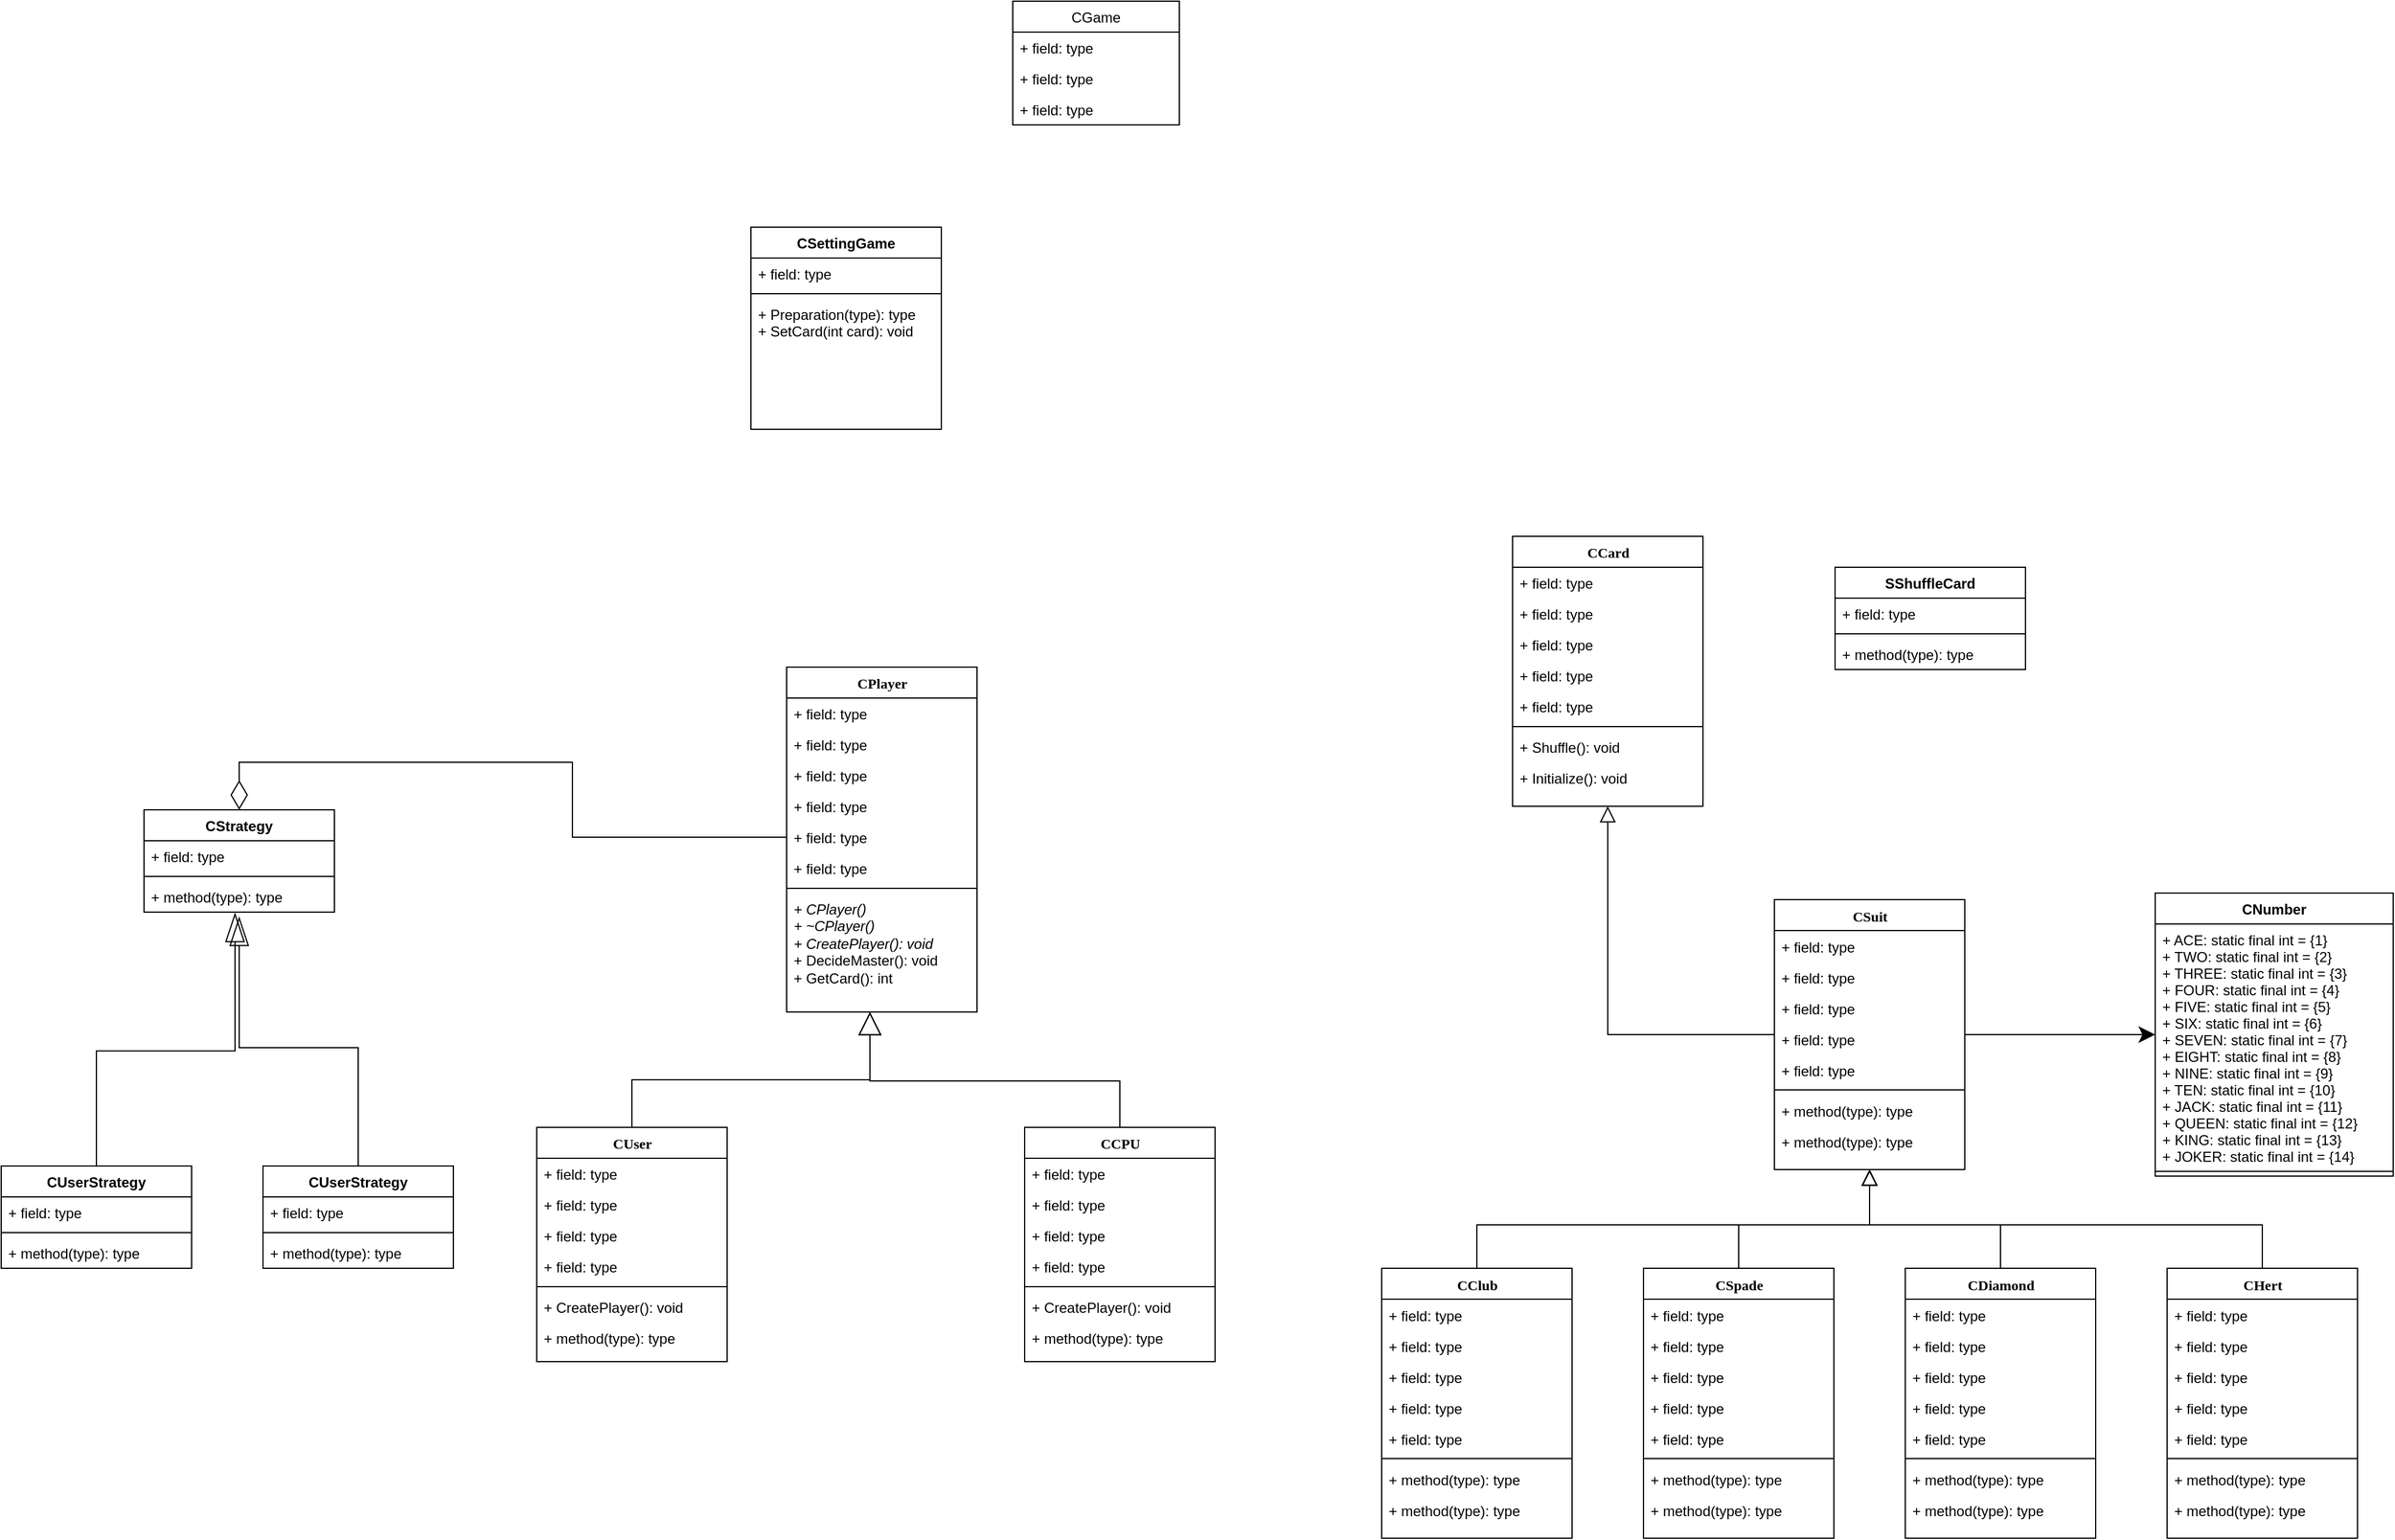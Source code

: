 <mxfile version="14.4.3" type="github">
  <diagram name="AllClass" id="9f46799a-70d6-7492-0946-bef42562c5a5">
    <mxGraphModel dx="1483" dy="783" grid="1" gridSize="10" guides="1" tooltips="1" connect="1" arrows="1" fold="1" page="1" pageScale="1" pageWidth="1100" pageHeight="850" background="#ffffff" math="0" shadow="0">
      <root>
        <mxCell id="0" />
        <mxCell id="1" parent="0" />
        <mxCell id="78961159f06e98e8-17" value="CCard&lt;br&gt;" style="swimlane;html=1;fontStyle=1;align=center;verticalAlign=top;childLayout=stackLayout;horizontal=1;startSize=26;horizontalStack=0;resizeParent=1;resizeLast=0;collapsible=1;marginBottom=0;swimlaneFillColor=#ffffff;rounded=0;shadow=0;comic=0;labelBackgroundColor=none;strokeWidth=1;fillColor=none;fontFamily=Verdana;fontSize=12" parent="1" vertex="1">
          <mxGeometry x="1290" y="700" width="160" height="227" as="geometry" />
        </mxCell>
        <mxCell id="78961159f06e98e8-21" value="+ field: type" style="text;html=1;strokeColor=none;fillColor=none;align=left;verticalAlign=top;spacingLeft=4;spacingRight=4;whiteSpace=wrap;overflow=hidden;rotatable=0;points=[[0,0.5],[1,0.5]];portConstraint=eastwest;" parent="78961159f06e98e8-17" vertex="1">
          <mxGeometry y="26" width="160" height="26" as="geometry" />
        </mxCell>
        <mxCell id="78961159f06e98e8-23" value="+ field: type" style="text;html=1;strokeColor=none;fillColor=none;align=left;verticalAlign=top;spacingLeft=4;spacingRight=4;whiteSpace=wrap;overflow=hidden;rotatable=0;points=[[0,0.5],[1,0.5]];portConstraint=eastwest;" parent="78961159f06e98e8-17" vertex="1">
          <mxGeometry y="52" width="160" height="26" as="geometry" />
        </mxCell>
        <mxCell id="78961159f06e98e8-25" value="+ field: type" style="text;html=1;align=left;verticalAlign=top;spacingLeft=4;spacingRight=4;whiteSpace=wrap;overflow=hidden;rotatable=0;points=[[0,0.5],[1,0.5]];portConstraint=eastwest;" parent="78961159f06e98e8-17" vertex="1">
          <mxGeometry y="78" width="160" height="26" as="geometry" />
        </mxCell>
        <mxCell id="78961159f06e98e8-26" value="+ field: type" style="text;html=1;strokeColor=none;fillColor=none;align=left;verticalAlign=top;spacingLeft=4;spacingRight=4;whiteSpace=wrap;overflow=hidden;rotatable=0;points=[[0,0.5],[1,0.5]];portConstraint=eastwest;" parent="78961159f06e98e8-17" vertex="1">
          <mxGeometry y="104" width="160" height="26" as="geometry" />
        </mxCell>
        <mxCell id="78961159f06e98e8-24" value="+ field: type" style="text;html=1;strokeColor=none;fillColor=none;align=left;verticalAlign=top;spacingLeft=4;spacingRight=4;whiteSpace=wrap;overflow=hidden;rotatable=0;points=[[0,0.5],[1,0.5]];portConstraint=eastwest;" parent="78961159f06e98e8-17" vertex="1">
          <mxGeometry y="130" width="160" height="26" as="geometry" />
        </mxCell>
        <mxCell id="78961159f06e98e8-19" value="" style="line;html=1;strokeWidth=1;fillColor=none;align=left;verticalAlign=middle;spacingTop=-1;spacingLeft=3;spacingRight=3;rotatable=0;labelPosition=right;points=[];portConstraint=eastwest;" parent="78961159f06e98e8-17" vertex="1">
          <mxGeometry y="156" width="160" height="8" as="geometry" />
        </mxCell>
        <mxCell id="78961159f06e98e8-20" value="+ Shuffle(): void" style="text;html=1;strokeColor=none;fillColor=none;align=left;verticalAlign=top;spacingLeft=4;spacingRight=4;whiteSpace=wrap;overflow=hidden;rotatable=0;points=[[0,0.5],[1,0.5]];portConstraint=eastwest;" parent="78961159f06e98e8-17" vertex="1">
          <mxGeometry y="164" width="160" height="26" as="geometry" />
        </mxCell>
        <mxCell id="78961159f06e98e8-27" value="+ Initialize(): void" style="text;html=1;strokeColor=none;fillColor=none;align=left;verticalAlign=top;spacingLeft=4;spacingRight=4;whiteSpace=wrap;overflow=hidden;rotatable=0;points=[[0,0.5],[1,0.5]];portConstraint=eastwest;" parent="78961159f06e98e8-17" vertex="1">
          <mxGeometry y="190" width="160" height="26" as="geometry" />
        </mxCell>
        <mxCell id="78961159f06e98e8-30" value="CPlayer" style="swimlane;html=1;fontStyle=1;align=center;verticalAlign=top;childLayout=stackLayout;horizontal=1;startSize=26;horizontalStack=0;resizeParent=1;resizeLast=0;collapsible=1;marginBottom=0;swimlaneFillColor=#ffffff;rounded=0;shadow=0;comic=0;labelBackgroundColor=none;strokeWidth=1;fillColor=none;fontFamily=Verdana;fontSize=12" parent="1" vertex="1">
          <mxGeometry x="680" y="810" width="160" height="290" as="geometry" />
        </mxCell>
        <mxCell id="78961159f06e98e8-31" value="+ field: type" style="text;html=1;strokeColor=none;fillColor=none;align=left;verticalAlign=top;spacingLeft=4;spacingRight=4;whiteSpace=wrap;overflow=hidden;rotatable=0;points=[[0,0.5],[1,0.5]];portConstraint=eastwest;" parent="78961159f06e98e8-30" vertex="1">
          <mxGeometry y="26" width="160" height="26" as="geometry" />
        </mxCell>
        <mxCell id="78961159f06e98e8-32" value="+ field: type" style="text;html=1;strokeColor=none;fillColor=none;align=left;verticalAlign=top;spacingLeft=4;spacingRight=4;whiteSpace=wrap;overflow=hidden;rotatable=0;points=[[0,0.5],[1,0.5]];portConstraint=eastwest;" parent="78961159f06e98e8-30" vertex="1">
          <mxGeometry y="52" width="160" height="26" as="geometry" />
        </mxCell>
        <mxCell id="78961159f06e98e8-33" value="+ field: type" style="text;html=1;strokeColor=none;fillColor=none;align=left;verticalAlign=top;spacingLeft=4;spacingRight=4;whiteSpace=wrap;overflow=hidden;rotatable=0;points=[[0,0.5],[1,0.5]];portConstraint=eastwest;" parent="78961159f06e98e8-30" vertex="1">
          <mxGeometry y="78" width="160" height="26" as="geometry" />
        </mxCell>
        <mxCell id="78961159f06e98e8-34" value="+ field: type" style="text;html=1;strokeColor=none;fillColor=none;align=left;verticalAlign=top;spacingLeft=4;spacingRight=4;whiteSpace=wrap;overflow=hidden;rotatable=0;points=[[0,0.5],[1,0.5]];portConstraint=eastwest;" parent="78961159f06e98e8-30" vertex="1">
          <mxGeometry y="104" width="160" height="26" as="geometry" />
        </mxCell>
        <mxCell id="78961159f06e98e8-36" value="+ field: type" style="text;html=1;strokeColor=none;fillColor=none;align=left;verticalAlign=top;spacingLeft=4;spacingRight=4;whiteSpace=wrap;overflow=hidden;rotatable=0;points=[[0,0.5],[1,0.5]];portConstraint=eastwest;" parent="78961159f06e98e8-30" vertex="1">
          <mxGeometry y="130" width="160" height="26" as="geometry" />
        </mxCell>
        <mxCell id="78961159f06e98e8-37" value="+ field: type" style="text;html=1;strokeColor=none;fillColor=none;align=left;verticalAlign=top;spacingLeft=4;spacingRight=4;whiteSpace=wrap;overflow=hidden;rotatable=0;points=[[0,0.5],[1,0.5]];portConstraint=eastwest;" parent="78961159f06e98e8-30" vertex="1">
          <mxGeometry y="156" width="160" height="26" as="geometry" />
        </mxCell>
        <mxCell id="78961159f06e98e8-38" value="" style="line;html=1;strokeWidth=1;fillColor=none;align=left;verticalAlign=middle;spacingTop=-1;spacingLeft=3;spacingRight=3;rotatable=0;labelPosition=right;points=[];portConstraint=eastwest;" parent="78961159f06e98e8-30" vertex="1">
          <mxGeometry y="182" width="160" height="8" as="geometry" />
        </mxCell>
        <mxCell id="78961159f06e98e8-42" value="&lt;span style=&quot;font-style: italic&quot;&gt;+ CPlayer()&lt;/span&gt;&lt;span style=&quot;font-style: italic&quot;&gt;&lt;br&gt;+ ~CPlayer()&lt;/span&gt;&lt;span style=&quot;font-style: italic&quot;&gt;&lt;br&gt;+ CreatePlayer(): void&lt;br&gt;&lt;/span&gt;+ DecideMaster(): void&lt;br&gt;+ GetCard(): int&lt;span style=&quot;font-style: italic&quot;&gt;&lt;br&gt;&lt;/span&gt;" style="text;html=1;strokeColor=none;fillColor=none;align=left;verticalAlign=top;spacingLeft=4;spacingRight=4;whiteSpace=wrap;overflow=hidden;rotatable=0;points=[[0,0.5],[1,0.5]];portConstraint=eastwest;" parent="78961159f06e98e8-30" vertex="1">
          <mxGeometry y="190" width="160" height="100" as="geometry" />
        </mxCell>
        <mxCell id="ux7T3qFOxHRfZieDarxS-9" style="edgeStyle=orthogonalEdgeStyle;rounded=0;orthogonalLoop=1;jettySize=auto;html=1;endArrow=block;endFill=0;strokeWidth=1;endSize=17;exitX=0.5;exitY=0;exitDx=0;exitDy=0;" parent="1" source="78961159f06e98e8-43" target="78961159f06e98e8-30" edge="1">
          <mxGeometry relative="1" as="geometry">
            <mxPoint x="750" y="1117" as="targetPoint" />
            <Array as="points">
              <mxPoint x="550" y="1157" />
              <mxPoint x="750" y="1157" />
            </Array>
          </mxGeometry>
        </mxCell>
        <mxCell id="78961159f06e98e8-43" value="CUser" style="swimlane;html=1;fontStyle=1;align=center;verticalAlign=top;childLayout=stackLayout;horizontal=1;startSize=26;horizontalStack=0;resizeParent=1;resizeLast=0;collapsible=1;marginBottom=0;swimlaneFillColor=#ffffff;rounded=0;shadow=0;comic=0;labelBackgroundColor=none;strokeWidth=1;fillColor=none;fontFamily=Verdana;fontSize=12" parent="1" vertex="1">
          <mxGeometry x="470" y="1197" width="160" height="197" as="geometry" />
        </mxCell>
        <mxCell id="78961159f06e98e8-44" value="+ field: type" style="text;html=1;strokeColor=none;fillColor=none;align=left;verticalAlign=top;spacingLeft=4;spacingRight=4;whiteSpace=wrap;overflow=hidden;rotatable=0;points=[[0,0.5],[1,0.5]];portConstraint=eastwest;" parent="78961159f06e98e8-43" vertex="1">
          <mxGeometry y="26" width="160" height="26" as="geometry" />
        </mxCell>
        <mxCell id="78961159f06e98e8-45" value="+ field: type" style="text;html=1;strokeColor=none;fillColor=none;align=left;verticalAlign=top;spacingLeft=4;spacingRight=4;whiteSpace=wrap;overflow=hidden;rotatable=0;points=[[0,0.5],[1,0.5]];portConstraint=eastwest;" parent="78961159f06e98e8-43" vertex="1">
          <mxGeometry y="52" width="160" height="26" as="geometry" />
        </mxCell>
        <mxCell id="78961159f06e98e8-49" value="+ field: type" style="text;html=1;strokeColor=none;fillColor=none;align=left;verticalAlign=top;spacingLeft=4;spacingRight=4;whiteSpace=wrap;overflow=hidden;rotatable=0;points=[[0,0.5],[1,0.5]];portConstraint=eastwest;" parent="78961159f06e98e8-43" vertex="1">
          <mxGeometry y="78" width="160" height="26" as="geometry" />
        </mxCell>
        <mxCell id="78961159f06e98e8-50" value="+ field: type" style="text;html=1;strokeColor=none;fillColor=none;align=left;verticalAlign=top;spacingLeft=4;spacingRight=4;whiteSpace=wrap;overflow=hidden;rotatable=0;points=[[0,0.5],[1,0.5]];portConstraint=eastwest;" parent="78961159f06e98e8-43" vertex="1">
          <mxGeometry y="104" width="160" height="26" as="geometry" />
        </mxCell>
        <mxCell id="78961159f06e98e8-51" value="" style="line;html=1;strokeWidth=1;fillColor=none;align=left;verticalAlign=middle;spacingTop=-1;spacingLeft=3;spacingRight=3;rotatable=0;labelPosition=right;points=[];portConstraint=eastwest;" parent="78961159f06e98e8-43" vertex="1">
          <mxGeometry y="130" width="160" height="8" as="geometry" />
        </mxCell>
        <mxCell id="78961159f06e98e8-52" value="+ CreatePlayer(): void" style="text;html=1;strokeColor=none;fillColor=none;align=left;verticalAlign=top;spacingLeft=4;spacingRight=4;whiteSpace=wrap;overflow=hidden;rotatable=0;points=[[0,0.5],[1,0.5]];portConstraint=eastwest;" parent="78961159f06e98e8-43" vertex="1">
          <mxGeometry y="138" width="160" height="26" as="geometry" />
        </mxCell>
        <mxCell id="78961159f06e98e8-53" value="+ method(type): type" style="text;html=1;strokeColor=none;fillColor=none;align=left;verticalAlign=top;spacingLeft=4;spacingRight=4;whiteSpace=wrap;overflow=hidden;rotatable=0;points=[[0,0.5],[1,0.5]];portConstraint=eastwest;" parent="78961159f06e98e8-43" vertex="1">
          <mxGeometry y="164" width="160" height="26" as="geometry" />
        </mxCell>
        <mxCell id="ux7T3qFOxHRfZieDarxS-10" style="edgeStyle=orthogonalEdgeStyle;rounded=0;orthogonalLoop=1;jettySize=auto;html=1;endArrow=block;endFill=0;endSize=17;strokeWidth=1;exitX=0.5;exitY=0;exitDx=0;exitDy=0;" parent="1" source="ux7T3qFOxHRfZieDarxS-1" edge="1" target="78961159f06e98e8-30">
          <mxGeometry relative="1" as="geometry">
            <mxPoint x="750" y="1107" as="targetPoint" />
            <Array as="points">
              <mxPoint x="960" y="1158" />
              <mxPoint x="750" y="1158" />
            </Array>
          </mxGeometry>
        </mxCell>
        <mxCell id="ux7T3qFOxHRfZieDarxS-1" value="CCPU" style="swimlane;html=1;fontStyle=1;align=center;verticalAlign=top;childLayout=stackLayout;horizontal=1;startSize=26;horizontalStack=0;resizeParent=1;resizeLast=0;collapsible=1;marginBottom=0;swimlaneFillColor=#ffffff;rounded=0;shadow=0;comic=0;labelBackgroundColor=none;strokeWidth=1;fillColor=none;fontFamily=Verdana;fontSize=12" parent="1" vertex="1">
          <mxGeometry x="880" y="1197" width="160" height="197" as="geometry" />
        </mxCell>
        <mxCell id="ux7T3qFOxHRfZieDarxS-2" value="+ field: type" style="text;html=1;strokeColor=none;fillColor=none;align=left;verticalAlign=top;spacingLeft=4;spacingRight=4;whiteSpace=wrap;overflow=hidden;rotatable=0;points=[[0,0.5],[1,0.5]];portConstraint=eastwest;" parent="ux7T3qFOxHRfZieDarxS-1" vertex="1">
          <mxGeometry y="26" width="160" height="26" as="geometry" />
        </mxCell>
        <mxCell id="ux7T3qFOxHRfZieDarxS-3" value="+ field: type" style="text;html=1;strokeColor=none;fillColor=none;align=left;verticalAlign=top;spacingLeft=4;spacingRight=4;whiteSpace=wrap;overflow=hidden;rotatable=0;points=[[0,0.5],[1,0.5]];portConstraint=eastwest;" parent="ux7T3qFOxHRfZieDarxS-1" vertex="1">
          <mxGeometry y="52" width="160" height="26" as="geometry" />
        </mxCell>
        <mxCell id="ux7T3qFOxHRfZieDarxS-4" value="+ field: type" style="text;html=1;strokeColor=none;fillColor=none;align=left;verticalAlign=top;spacingLeft=4;spacingRight=4;whiteSpace=wrap;overflow=hidden;rotatable=0;points=[[0,0.5],[1,0.5]];portConstraint=eastwest;" parent="ux7T3qFOxHRfZieDarxS-1" vertex="1">
          <mxGeometry y="78" width="160" height="26" as="geometry" />
        </mxCell>
        <mxCell id="ux7T3qFOxHRfZieDarxS-5" value="+ field: type" style="text;html=1;strokeColor=none;fillColor=none;align=left;verticalAlign=top;spacingLeft=4;spacingRight=4;whiteSpace=wrap;overflow=hidden;rotatable=0;points=[[0,0.5],[1,0.5]];portConstraint=eastwest;" parent="ux7T3qFOxHRfZieDarxS-1" vertex="1">
          <mxGeometry y="104" width="160" height="26" as="geometry" />
        </mxCell>
        <mxCell id="ux7T3qFOxHRfZieDarxS-6" value="" style="line;html=1;strokeWidth=1;fillColor=none;align=left;verticalAlign=middle;spacingTop=-1;spacingLeft=3;spacingRight=3;rotatable=0;labelPosition=right;points=[];portConstraint=eastwest;" parent="ux7T3qFOxHRfZieDarxS-1" vertex="1">
          <mxGeometry y="130" width="160" height="8" as="geometry" />
        </mxCell>
        <mxCell id="ux7T3qFOxHRfZieDarxS-7" value="+ CreatePlayer(): void" style="text;html=1;strokeColor=none;fillColor=none;align=left;verticalAlign=top;spacingLeft=4;spacingRight=4;whiteSpace=wrap;overflow=hidden;rotatable=0;points=[[0,0.5],[1,0.5]];portConstraint=eastwest;" parent="ux7T3qFOxHRfZieDarxS-1" vertex="1">
          <mxGeometry y="138" width="160" height="26" as="geometry" />
        </mxCell>
        <mxCell id="ux7T3qFOxHRfZieDarxS-8" value="+ method(type): type" style="text;html=1;strokeColor=none;fillColor=none;align=left;verticalAlign=top;spacingLeft=4;spacingRight=4;whiteSpace=wrap;overflow=hidden;rotatable=0;points=[[0,0.5],[1,0.5]];portConstraint=eastwest;" parent="ux7T3qFOxHRfZieDarxS-1" vertex="1">
          <mxGeometry y="164" width="160" height="26" as="geometry" />
        </mxCell>
        <mxCell id="YZW-pmqwPAGDs8jMOxuk-43" style="edgeStyle=orthogonalEdgeStyle;rounded=0;orthogonalLoop=1;jettySize=auto;html=1;endArrow=block;endFill=0;endSize=11;" edge="1" parent="1" source="YhplNXW1-wMgVkpLUbez-1" target="78961159f06e98e8-17">
          <mxGeometry relative="1" as="geometry" />
        </mxCell>
        <mxCell id="YZW-pmqwPAGDs8jMOxuk-48" style="edgeStyle=orthogonalEdgeStyle;rounded=0;orthogonalLoop=1;jettySize=auto;html=1;exitX=1;exitY=0.5;exitDx=0;exitDy=0;endArrow=classic;endFill=1;endSize=11;" edge="1" parent="1" source="YhplNXW1-wMgVkpLUbez-1" target="YZW-pmqwPAGDs8jMOxuk-44">
          <mxGeometry relative="1" as="geometry" />
        </mxCell>
        <mxCell id="YhplNXW1-wMgVkpLUbez-1" value="CSuit" style="swimlane;html=1;fontStyle=1;align=center;verticalAlign=top;childLayout=stackLayout;horizontal=1;startSize=26;horizontalStack=0;resizeParent=1;resizeLast=0;collapsible=1;marginBottom=0;swimlaneFillColor=#ffffff;rounded=0;shadow=0;comic=0;labelBackgroundColor=none;strokeWidth=1;fillColor=none;fontFamily=Verdana;fontSize=12" parent="1" vertex="1">
          <mxGeometry x="1510" y="1005.5" width="160" height="227" as="geometry" />
        </mxCell>
        <mxCell id="YhplNXW1-wMgVkpLUbez-2" value="+ field: type" style="text;html=1;strokeColor=none;fillColor=none;align=left;verticalAlign=top;spacingLeft=4;spacingRight=4;whiteSpace=wrap;overflow=hidden;rotatable=0;points=[[0,0.5],[1,0.5]];portConstraint=eastwest;" parent="YhplNXW1-wMgVkpLUbez-1" vertex="1">
          <mxGeometry y="26" width="160" height="26" as="geometry" />
        </mxCell>
        <mxCell id="YhplNXW1-wMgVkpLUbez-3" value="+ field: type" style="text;html=1;strokeColor=none;fillColor=none;align=left;verticalAlign=top;spacingLeft=4;spacingRight=4;whiteSpace=wrap;overflow=hidden;rotatable=0;points=[[0,0.5],[1,0.5]];portConstraint=eastwest;" parent="YhplNXW1-wMgVkpLUbez-1" vertex="1">
          <mxGeometry y="52" width="160" height="26" as="geometry" />
        </mxCell>
        <mxCell id="YhplNXW1-wMgVkpLUbez-4" value="+ field: type" style="text;html=1;align=left;verticalAlign=top;spacingLeft=4;spacingRight=4;whiteSpace=wrap;overflow=hidden;rotatable=0;points=[[0,0.5],[1,0.5]];portConstraint=eastwest;" parent="YhplNXW1-wMgVkpLUbez-1" vertex="1">
          <mxGeometry y="78" width="160" height="26" as="geometry" />
        </mxCell>
        <mxCell id="YhplNXW1-wMgVkpLUbez-5" value="+ field: type" style="text;html=1;strokeColor=none;fillColor=none;align=left;verticalAlign=top;spacingLeft=4;spacingRight=4;whiteSpace=wrap;overflow=hidden;rotatable=0;points=[[0,0.5],[1,0.5]];portConstraint=eastwest;" parent="YhplNXW1-wMgVkpLUbez-1" vertex="1">
          <mxGeometry y="104" width="160" height="26" as="geometry" />
        </mxCell>
        <mxCell id="YhplNXW1-wMgVkpLUbez-6" value="+ field: type" style="text;html=1;strokeColor=none;fillColor=none;align=left;verticalAlign=top;spacingLeft=4;spacingRight=4;whiteSpace=wrap;overflow=hidden;rotatable=0;points=[[0,0.5],[1,0.5]];portConstraint=eastwest;" parent="YhplNXW1-wMgVkpLUbez-1" vertex="1">
          <mxGeometry y="130" width="160" height="26" as="geometry" />
        </mxCell>
        <mxCell id="YhplNXW1-wMgVkpLUbez-7" value="" style="line;html=1;strokeWidth=1;fillColor=none;align=left;verticalAlign=middle;spacingTop=-1;spacingLeft=3;spacingRight=3;rotatable=0;labelPosition=right;points=[];portConstraint=eastwest;" parent="YhplNXW1-wMgVkpLUbez-1" vertex="1">
          <mxGeometry y="156" width="160" height="8" as="geometry" />
        </mxCell>
        <mxCell id="YhplNXW1-wMgVkpLUbez-8" value="+ method(type): type" style="text;html=1;strokeColor=none;fillColor=none;align=left;verticalAlign=top;spacingLeft=4;spacingRight=4;whiteSpace=wrap;overflow=hidden;rotatable=0;points=[[0,0.5],[1,0.5]];portConstraint=eastwest;" parent="YhplNXW1-wMgVkpLUbez-1" vertex="1">
          <mxGeometry y="164" width="160" height="26" as="geometry" />
        </mxCell>
        <mxCell id="YhplNXW1-wMgVkpLUbez-9" value="+ method(type): type" style="text;html=1;strokeColor=none;fillColor=none;align=left;verticalAlign=top;spacingLeft=4;spacingRight=4;whiteSpace=wrap;overflow=hidden;rotatable=0;points=[[0,0.5],[1,0.5]];portConstraint=eastwest;" parent="YhplNXW1-wMgVkpLUbez-1" vertex="1">
          <mxGeometry y="190" width="160" height="26" as="geometry" />
        </mxCell>
        <mxCell id="YZW-pmqwPAGDs8jMOxuk-37" style="edgeStyle=orthogonalEdgeStyle;rounded=0;orthogonalLoop=1;jettySize=auto;html=1;exitX=0.5;exitY=0;exitDx=0;exitDy=0;entryX=0.5;entryY=1;entryDx=0;entryDy=0;endArrow=block;endFill=0;endSize=11;" edge="1" parent="1" source="YZW-pmqwPAGDs8jMOxuk-1" target="YhplNXW1-wMgVkpLUbez-1">
          <mxGeometry relative="1" as="geometry" />
        </mxCell>
        <mxCell id="YZW-pmqwPAGDs8jMOxuk-1" value="CClub" style="swimlane;html=1;fontStyle=1;align=center;verticalAlign=top;childLayout=stackLayout;horizontal=1;startSize=26;horizontalStack=0;resizeParent=1;resizeLast=0;collapsible=1;marginBottom=0;swimlaneFillColor=#ffffff;rounded=0;shadow=0;comic=0;labelBackgroundColor=none;strokeWidth=1;fillColor=none;fontFamily=Verdana;fontSize=12" vertex="1" parent="1">
          <mxGeometry x="1180" y="1315.5" width="160" height="227" as="geometry" />
        </mxCell>
        <mxCell id="YZW-pmqwPAGDs8jMOxuk-2" value="+ field: type" style="text;html=1;strokeColor=none;fillColor=none;align=left;verticalAlign=top;spacingLeft=4;spacingRight=4;whiteSpace=wrap;overflow=hidden;rotatable=0;points=[[0,0.5],[1,0.5]];portConstraint=eastwest;" vertex="1" parent="YZW-pmqwPAGDs8jMOxuk-1">
          <mxGeometry y="26" width="160" height="26" as="geometry" />
        </mxCell>
        <mxCell id="YZW-pmqwPAGDs8jMOxuk-3" value="+ field: type" style="text;html=1;strokeColor=none;fillColor=none;align=left;verticalAlign=top;spacingLeft=4;spacingRight=4;whiteSpace=wrap;overflow=hidden;rotatable=0;points=[[0,0.5],[1,0.5]];portConstraint=eastwest;" vertex="1" parent="YZW-pmqwPAGDs8jMOxuk-1">
          <mxGeometry y="52" width="160" height="26" as="geometry" />
        </mxCell>
        <mxCell id="YZW-pmqwPAGDs8jMOxuk-4" value="+ field: type" style="text;html=1;align=left;verticalAlign=top;spacingLeft=4;spacingRight=4;whiteSpace=wrap;overflow=hidden;rotatable=0;points=[[0,0.5],[1,0.5]];portConstraint=eastwest;" vertex="1" parent="YZW-pmqwPAGDs8jMOxuk-1">
          <mxGeometry y="78" width="160" height="26" as="geometry" />
        </mxCell>
        <mxCell id="YZW-pmqwPAGDs8jMOxuk-5" value="+ field: type" style="text;html=1;strokeColor=none;fillColor=none;align=left;verticalAlign=top;spacingLeft=4;spacingRight=4;whiteSpace=wrap;overflow=hidden;rotatable=0;points=[[0,0.5],[1,0.5]];portConstraint=eastwest;" vertex="1" parent="YZW-pmqwPAGDs8jMOxuk-1">
          <mxGeometry y="104" width="160" height="26" as="geometry" />
        </mxCell>
        <mxCell id="YZW-pmqwPAGDs8jMOxuk-6" value="+ field: type" style="text;html=1;strokeColor=none;fillColor=none;align=left;verticalAlign=top;spacingLeft=4;spacingRight=4;whiteSpace=wrap;overflow=hidden;rotatable=0;points=[[0,0.5],[1,0.5]];portConstraint=eastwest;" vertex="1" parent="YZW-pmqwPAGDs8jMOxuk-1">
          <mxGeometry y="130" width="160" height="26" as="geometry" />
        </mxCell>
        <mxCell id="YZW-pmqwPAGDs8jMOxuk-7" value="" style="line;html=1;strokeWidth=1;fillColor=none;align=left;verticalAlign=middle;spacingTop=-1;spacingLeft=3;spacingRight=3;rotatable=0;labelPosition=right;points=[];portConstraint=eastwest;" vertex="1" parent="YZW-pmqwPAGDs8jMOxuk-1">
          <mxGeometry y="156" width="160" height="8" as="geometry" />
        </mxCell>
        <mxCell id="YZW-pmqwPAGDs8jMOxuk-8" value="+ method(type): type" style="text;html=1;strokeColor=none;fillColor=none;align=left;verticalAlign=top;spacingLeft=4;spacingRight=4;whiteSpace=wrap;overflow=hidden;rotatable=0;points=[[0,0.5],[1,0.5]];portConstraint=eastwest;" vertex="1" parent="YZW-pmqwPAGDs8jMOxuk-1">
          <mxGeometry y="164" width="160" height="26" as="geometry" />
        </mxCell>
        <mxCell id="YZW-pmqwPAGDs8jMOxuk-9" value="+ method(type): type" style="text;html=1;strokeColor=none;fillColor=none;align=left;verticalAlign=top;spacingLeft=4;spacingRight=4;whiteSpace=wrap;overflow=hidden;rotatable=0;points=[[0,0.5],[1,0.5]];portConstraint=eastwest;" vertex="1" parent="YZW-pmqwPAGDs8jMOxuk-1">
          <mxGeometry y="190" width="160" height="26" as="geometry" />
        </mxCell>
        <mxCell id="YZW-pmqwPAGDs8jMOxuk-40" style="edgeStyle=orthogonalEdgeStyle;rounded=0;orthogonalLoop=1;jettySize=auto;html=1;exitX=0.5;exitY=0;exitDx=0;exitDy=0;endArrow=block;endFill=0;endSize=11;" edge="1" parent="1" source="YZW-pmqwPAGDs8jMOxuk-10" target="YhplNXW1-wMgVkpLUbez-1">
          <mxGeometry relative="1" as="geometry" />
        </mxCell>
        <mxCell id="YZW-pmqwPAGDs8jMOxuk-10" value="CSpade" style="swimlane;html=1;fontStyle=1;align=center;verticalAlign=top;childLayout=stackLayout;horizontal=1;startSize=26;horizontalStack=0;resizeParent=1;resizeLast=0;collapsible=1;marginBottom=0;swimlaneFillColor=#ffffff;rounded=0;shadow=0;comic=0;labelBackgroundColor=none;strokeWidth=1;fillColor=none;fontFamily=Verdana;fontSize=12" vertex="1" parent="1">
          <mxGeometry x="1400" y="1315.5" width="160" height="227" as="geometry" />
        </mxCell>
        <mxCell id="YZW-pmqwPAGDs8jMOxuk-11" value="+ field: type" style="text;html=1;strokeColor=none;fillColor=none;align=left;verticalAlign=top;spacingLeft=4;spacingRight=4;whiteSpace=wrap;overflow=hidden;rotatable=0;points=[[0,0.5],[1,0.5]];portConstraint=eastwest;" vertex="1" parent="YZW-pmqwPAGDs8jMOxuk-10">
          <mxGeometry y="26" width="160" height="26" as="geometry" />
        </mxCell>
        <mxCell id="YZW-pmqwPAGDs8jMOxuk-12" value="+ field: type" style="text;html=1;strokeColor=none;fillColor=none;align=left;verticalAlign=top;spacingLeft=4;spacingRight=4;whiteSpace=wrap;overflow=hidden;rotatable=0;points=[[0,0.5],[1,0.5]];portConstraint=eastwest;" vertex="1" parent="YZW-pmqwPAGDs8jMOxuk-10">
          <mxGeometry y="52" width="160" height="26" as="geometry" />
        </mxCell>
        <mxCell id="YZW-pmqwPAGDs8jMOxuk-13" value="+ field: type" style="text;html=1;align=left;verticalAlign=top;spacingLeft=4;spacingRight=4;whiteSpace=wrap;overflow=hidden;rotatable=0;points=[[0,0.5],[1,0.5]];portConstraint=eastwest;" vertex="1" parent="YZW-pmqwPAGDs8jMOxuk-10">
          <mxGeometry y="78" width="160" height="26" as="geometry" />
        </mxCell>
        <mxCell id="YZW-pmqwPAGDs8jMOxuk-14" value="+ field: type" style="text;html=1;strokeColor=none;fillColor=none;align=left;verticalAlign=top;spacingLeft=4;spacingRight=4;whiteSpace=wrap;overflow=hidden;rotatable=0;points=[[0,0.5],[1,0.5]];portConstraint=eastwest;" vertex="1" parent="YZW-pmqwPAGDs8jMOxuk-10">
          <mxGeometry y="104" width="160" height="26" as="geometry" />
        </mxCell>
        <mxCell id="YZW-pmqwPAGDs8jMOxuk-15" value="+ field: type" style="text;html=1;strokeColor=none;fillColor=none;align=left;verticalAlign=top;spacingLeft=4;spacingRight=4;whiteSpace=wrap;overflow=hidden;rotatable=0;points=[[0,0.5],[1,0.5]];portConstraint=eastwest;" vertex="1" parent="YZW-pmqwPAGDs8jMOxuk-10">
          <mxGeometry y="130" width="160" height="26" as="geometry" />
        </mxCell>
        <mxCell id="YZW-pmqwPAGDs8jMOxuk-16" value="" style="line;html=1;strokeWidth=1;fillColor=none;align=left;verticalAlign=middle;spacingTop=-1;spacingLeft=3;spacingRight=3;rotatable=0;labelPosition=right;points=[];portConstraint=eastwest;" vertex="1" parent="YZW-pmqwPAGDs8jMOxuk-10">
          <mxGeometry y="156" width="160" height="8" as="geometry" />
        </mxCell>
        <mxCell id="YZW-pmqwPAGDs8jMOxuk-17" value="+ method(type): type" style="text;html=1;strokeColor=none;fillColor=none;align=left;verticalAlign=top;spacingLeft=4;spacingRight=4;whiteSpace=wrap;overflow=hidden;rotatable=0;points=[[0,0.5],[1,0.5]];portConstraint=eastwest;" vertex="1" parent="YZW-pmqwPAGDs8jMOxuk-10">
          <mxGeometry y="164" width="160" height="26" as="geometry" />
        </mxCell>
        <mxCell id="YZW-pmqwPAGDs8jMOxuk-18" value="+ method(type): type" style="text;html=1;strokeColor=none;fillColor=none;align=left;verticalAlign=top;spacingLeft=4;spacingRight=4;whiteSpace=wrap;overflow=hidden;rotatable=0;points=[[0,0.5],[1,0.5]];portConstraint=eastwest;" vertex="1" parent="YZW-pmqwPAGDs8jMOxuk-10">
          <mxGeometry y="190" width="160" height="26" as="geometry" />
        </mxCell>
        <mxCell id="YZW-pmqwPAGDs8jMOxuk-41" style="edgeStyle=orthogonalEdgeStyle;rounded=0;orthogonalLoop=1;jettySize=auto;html=1;endArrow=block;endFill=0;endSize=11;" edge="1" parent="1" source="YZW-pmqwPAGDs8jMOxuk-19" target="YhplNXW1-wMgVkpLUbez-1">
          <mxGeometry relative="1" as="geometry" />
        </mxCell>
        <mxCell id="YZW-pmqwPAGDs8jMOxuk-19" value="CDiamond" style="swimlane;html=1;fontStyle=1;align=center;verticalAlign=top;childLayout=stackLayout;horizontal=1;startSize=26;horizontalStack=0;resizeParent=1;resizeLast=0;collapsible=1;marginBottom=0;swimlaneFillColor=#ffffff;rounded=0;shadow=0;comic=0;labelBackgroundColor=none;strokeWidth=1;fillColor=none;fontFamily=Verdana;fontSize=12" vertex="1" parent="1">
          <mxGeometry x="1620" y="1315.5" width="160" height="227" as="geometry" />
        </mxCell>
        <mxCell id="YZW-pmqwPAGDs8jMOxuk-20" value="+ field: type" style="text;html=1;strokeColor=none;fillColor=none;align=left;verticalAlign=top;spacingLeft=4;spacingRight=4;whiteSpace=wrap;overflow=hidden;rotatable=0;points=[[0,0.5],[1,0.5]];portConstraint=eastwest;" vertex="1" parent="YZW-pmqwPAGDs8jMOxuk-19">
          <mxGeometry y="26" width="160" height="26" as="geometry" />
        </mxCell>
        <mxCell id="YZW-pmqwPAGDs8jMOxuk-21" value="+ field: type" style="text;html=1;strokeColor=none;fillColor=none;align=left;verticalAlign=top;spacingLeft=4;spacingRight=4;whiteSpace=wrap;overflow=hidden;rotatable=0;points=[[0,0.5],[1,0.5]];portConstraint=eastwest;" vertex="1" parent="YZW-pmqwPAGDs8jMOxuk-19">
          <mxGeometry y="52" width="160" height="26" as="geometry" />
        </mxCell>
        <mxCell id="YZW-pmqwPAGDs8jMOxuk-22" value="+ field: type" style="text;html=1;align=left;verticalAlign=top;spacingLeft=4;spacingRight=4;whiteSpace=wrap;overflow=hidden;rotatable=0;points=[[0,0.5],[1,0.5]];portConstraint=eastwest;" vertex="1" parent="YZW-pmqwPAGDs8jMOxuk-19">
          <mxGeometry y="78" width="160" height="26" as="geometry" />
        </mxCell>
        <mxCell id="YZW-pmqwPAGDs8jMOxuk-23" value="+ field: type" style="text;html=1;strokeColor=none;fillColor=none;align=left;verticalAlign=top;spacingLeft=4;spacingRight=4;whiteSpace=wrap;overflow=hidden;rotatable=0;points=[[0,0.5],[1,0.5]];portConstraint=eastwest;" vertex="1" parent="YZW-pmqwPAGDs8jMOxuk-19">
          <mxGeometry y="104" width="160" height="26" as="geometry" />
        </mxCell>
        <mxCell id="YZW-pmqwPAGDs8jMOxuk-24" value="+ field: type" style="text;html=1;strokeColor=none;fillColor=none;align=left;verticalAlign=top;spacingLeft=4;spacingRight=4;whiteSpace=wrap;overflow=hidden;rotatable=0;points=[[0,0.5],[1,0.5]];portConstraint=eastwest;" vertex="1" parent="YZW-pmqwPAGDs8jMOxuk-19">
          <mxGeometry y="130" width="160" height="26" as="geometry" />
        </mxCell>
        <mxCell id="YZW-pmqwPAGDs8jMOxuk-25" value="" style="line;html=1;strokeWidth=1;fillColor=none;align=left;verticalAlign=middle;spacingTop=-1;spacingLeft=3;spacingRight=3;rotatable=0;labelPosition=right;points=[];portConstraint=eastwest;" vertex="1" parent="YZW-pmqwPAGDs8jMOxuk-19">
          <mxGeometry y="156" width="160" height="8" as="geometry" />
        </mxCell>
        <mxCell id="YZW-pmqwPAGDs8jMOxuk-26" value="+ method(type): type" style="text;html=1;strokeColor=none;fillColor=none;align=left;verticalAlign=top;spacingLeft=4;spacingRight=4;whiteSpace=wrap;overflow=hidden;rotatable=0;points=[[0,0.5],[1,0.5]];portConstraint=eastwest;" vertex="1" parent="YZW-pmqwPAGDs8jMOxuk-19">
          <mxGeometry y="164" width="160" height="26" as="geometry" />
        </mxCell>
        <mxCell id="YZW-pmqwPAGDs8jMOxuk-27" value="+ method(type): type" style="text;html=1;strokeColor=none;fillColor=none;align=left;verticalAlign=top;spacingLeft=4;spacingRight=4;whiteSpace=wrap;overflow=hidden;rotatable=0;points=[[0,0.5],[1,0.5]];portConstraint=eastwest;" vertex="1" parent="YZW-pmqwPAGDs8jMOxuk-19">
          <mxGeometry y="190" width="160" height="26" as="geometry" />
        </mxCell>
        <mxCell id="YZW-pmqwPAGDs8jMOxuk-42" style="edgeStyle=orthogonalEdgeStyle;rounded=0;orthogonalLoop=1;jettySize=auto;html=1;exitX=0.5;exitY=0;exitDx=0;exitDy=0;endArrow=block;endFill=0;endSize=11;" edge="1" parent="1" source="YZW-pmqwPAGDs8jMOxuk-28" target="YhplNXW1-wMgVkpLUbez-1">
          <mxGeometry relative="1" as="geometry" />
        </mxCell>
        <mxCell id="YZW-pmqwPAGDs8jMOxuk-28" value="CHert" style="swimlane;html=1;fontStyle=1;align=center;verticalAlign=top;childLayout=stackLayout;horizontal=1;startSize=26;horizontalStack=0;resizeParent=1;resizeLast=0;collapsible=1;marginBottom=0;swimlaneFillColor=#ffffff;rounded=0;shadow=0;comic=0;labelBackgroundColor=none;strokeWidth=1;fillColor=none;fontFamily=Verdana;fontSize=12" vertex="1" parent="1">
          <mxGeometry x="1840" y="1315.5" width="160" height="227" as="geometry" />
        </mxCell>
        <mxCell id="YZW-pmqwPAGDs8jMOxuk-29" value="+ field: type" style="text;html=1;strokeColor=none;fillColor=none;align=left;verticalAlign=top;spacingLeft=4;spacingRight=4;whiteSpace=wrap;overflow=hidden;rotatable=0;points=[[0,0.5],[1,0.5]];portConstraint=eastwest;" vertex="1" parent="YZW-pmqwPAGDs8jMOxuk-28">
          <mxGeometry y="26" width="160" height="26" as="geometry" />
        </mxCell>
        <mxCell id="YZW-pmqwPAGDs8jMOxuk-30" value="+ field: type" style="text;html=1;strokeColor=none;fillColor=none;align=left;verticalAlign=top;spacingLeft=4;spacingRight=4;whiteSpace=wrap;overflow=hidden;rotatable=0;points=[[0,0.5],[1,0.5]];portConstraint=eastwest;" vertex="1" parent="YZW-pmqwPAGDs8jMOxuk-28">
          <mxGeometry y="52" width="160" height="26" as="geometry" />
        </mxCell>
        <mxCell id="YZW-pmqwPAGDs8jMOxuk-31" value="+ field: type" style="text;html=1;align=left;verticalAlign=top;spacingLeft=4;spacingRight=4;whiteSpace=wrap;overflow=hidden;rotatable=0;points=[[0,0.5],[1,0.5]];portConstraint=eastwest;" vertex="1" parent="YZW-pmqwPAGDs8jMOxuk-28">
          <mxGeometry y="78" width="160" height="26" as="geometry" />
        </mxCell>
        <mxCell id="YZW-pmqwPAGDs8jMOxuk-32" value="+ field: type" style="text;html=1;strokeColor=none;fillColor=none;align=left;verticalAlign=top;spacingLeft=4;spacingRight=4;whiteSpace=wrap;overflow=hidden;rotatable=0;points=[[0,0.5],[1,0.5]];portConstraint=eastwest;" vertex="1" parent="YZW-pmqwPAGDs8jMOxuk-28">
          <mxGeometry y="104" width="160" height="26" as="geometry" />
        </mxCell>
        <mxCell id="YZW-pmqwPAGDs8jMOxuk-33" value="+ field: type" style="text;html=1;strokeColor=none;fillColor=none;align=left;verticalAlign=top;spacingLeft=4;spacingRight=4;whiteSpace=wrap;overflow=hidden;rotatable=0;points=[[0,0.5],[1,0.5]];portConstraint=eastwest;" vertex="1" parent="YZW-pmqwPAGDs8jMOxuk-28">
          <mxGeometry y="130" width="160" height="26" as="geometry" />
        </mxCell>
        <mxCell id="YZW-pmqwPAGDs8jMOxuk-34" value="" style="line;html=1;strokeWidth=1;fillColor=none;align=left;verticalAlign=middle;spacingTop=-1;spacingLeft=3;spacingRight=3;rotatable=0;labelPosition=right;points=[];portConstraint=eastwest;" vertex="1" parent="YZW-pmqwPAGDs8jMOxuk-28">
          <mxGeometry y="156" width="160" height="8" as="geometry" />
        </mxCell>
        <mxCell id="YZW-pmqwPAGDs8jMOxuk-35" value="+ method(type): type" style="text;html=1;strokeColor=none;fillColor=none;align=left;verticalAlign=top;spacingLeft=4;spacingRight=4;whiteSpace=wrap;overflow=hidden;rotatable=0;points=[[0,0.5],[1,0.5]];portConstraint=eastwest;" vertex="1" parent="YZW-pmqwPAGDs8jMOxuk-28">
          <mxGeometry y="164" width="160" height="26" as="geometry" />
        </mxCell>
        <mxCell id="YZW-pmqwPAGDs8jMOxuk-36" value="+ method(type): type" style="text;html=1;strokeColor=none;fillColor=none;align=left;verticalAlign=top;spacingLeft=4;spacingRight=4;whiteSpace=wrap;overflow=hidden;rotatable=0;points=[[0,0.5],[1,0.5]];portConstraint=eastwest;" vertex="1" parent="YZW-pmqwPAGDs8jMOxuk-28">
          <mxGeometry y="190" width="160" height="26" as="geometry" />
        </mxCell>
        <mxCell id="YZW-pmqwPAGDs8jMOxuk-44" value="CNumber" style="swimlane;fontStyle=1;align=center;verticalAlign=top;childLayout=stackLayout;horizontal=1;startSize=26;horizontalStack=0;resizeParent=1;resizeParentMax=0;resizeLast=0;collapsible=1;marginBottom=0;" vertex="1" parent="1">
          <mxGeometry x="1830" y="1000" width="200" height="238" as="geometry">
            <mxRectangle x="1350" y="160" width="90" height="26" as="alternateBounds" />
          </mxGeometry>
        </mxCell>
        <mxCell id="YZW-pmqwPAGDs8jMOxuk-45" value="+ ACE: static final int = {1}&#xa;+ TWO: static final int = {2}&#xa;+ THREE: static final int = {3}&#xa;+ FOUR: static final int = {4}&#xa;+ FIVE: static final int = {5}&#xa;+ SIX: static final int = {6}&#xa;+ SEVEN: static final int = {7}&#xa;+ EIGHT: static final int = {8}&#xa;+ NINE: static final int = {9}&#xa;+ TEN: static final int = {10}&#xa;+ JACK: static final int = {11}&#xa;+ QUEEN: static final int = {12}&#xa;+ KING: static final int = {13}&#xa;+ JOKER: static final int = {14}" style="text;strokeColor=none;fillColor=none;align=left;verticalAlign=top;spacingLeft=4;spacingRight=4;overflow=hidden;rotatable=0;points=[[0,0.5],[1,0.5]];portConstraint=eastwest;" vertex="1" parent="YZW-pmqwPAGDs8jMOxuk-44">
          <mxGeometry y="26" width="200" height="204" as="geometry" />
        </mxCell>
        <mxCell id="YZW-pmqwPAGDs8jMOxuk-46" value="" style="line;strokeWidth=1;fillColor=none;align=left;verticalAlign=middle;spacingTop=-1;spacingLeft=3;spacingRight=3;rotatable=0;labelPosition=right;points=[];portConstraint=eastwest;" vertex="1" parent="YZW-pmqwPAGDs8jMOxuk-44">
          <mxGeometry y="230" width="200" height="8" as="geometry" />
        </mxCell>
        <mxCell id="YZW-pmqwPAGDs8jMOxuk-58" value="SShuffleCard" style="swimlane;fontStyle=1;align=center;verticalAlign=top;childLayout=stackLayout;horizontal=1;startSize=26;horizontalStack=0;resizeParent=1;resizeParentMax=0;resizeLast=0;collapsible=1;marginBottom=0;" vertex="1" parent="1">
          <mxGeometry x="1561" y="726" width="160" height="86" as="geometry" />
        </mxCell>
        <mxCell id="YZW-pmqwPAGDs8jMOxuk-59" value="+ field: type" style="text;strokeColor=none;fillColor=none;align=left;verticalAlign=top;spacingLeft=4;spacingRight=4;overflow=hidden;rotatable=0;points=[[0,0.5],[1,0.5]];portConstraint=eastwest;" vertex="1" parent="YZW-pmqwPAGDs8jMOxuk-58">
          <mxGeometry y="26" width="160" height="26" as="geometry" />
        </mxCell>
        <mxCell id="YZW-pmqwPAGDs8jMOxuk-60" value="" style="line;strokeWidth=1;fillColor=none;align=left;verticalAlign=middle;spacingTop=-1;spacingLeft=3;spacingRight=3;rotatable=0;labelPosition=right;points=[];portConstraint=eastwest;" vertex="1" parent="YZW-pmqwPAGDs8jMOxuk-58">
          <mxGeometry y="52" width="160" height="8" as="geometry" />
        </mxCell>
        <mxCell id="YZW-pmqwPAGDs8jMOxuk-61" value="+ method(type): type" style="text;strokeColor=none;fillColor=none;align=left;verticalAlign=top;spacingLeft=4;spacingRight=4;overflow=hidden;rotatable=0;points=[[0,0.5],[1,0.5]];portConstraint=eastwest;" vertex="1" parent="YZW-pmqwPAGDs8jMOxuk-58">
          <mxGeometry y="60" width="160" height="26" as="geometry" />
        </mxCell>
        <mxCell id="YZW-pmqwPAGDs8jMOxuk-62" value="CSettingGame" style="swimlane;fontStyle=1;align=center;verticalAlign=top;childLayout=stackLayout;horizontal=1;startSize=26;horizontalStack=0;resizeParent=1;resizeParentMax=0;resizeLast=0;collapsible=1;marginBottom=0;" vertex="1" parent="1">
          <mxGeometry x="650" y="440" width="160" height="170" as="geometry" />
        </mxCell>
        <mxCell id="YZW-pmqwPAGDs8jMOxuk-63" value="+ field: type" style="text;strokeColor=none;fillColor=none;align=left;verticalAlign=top;spacingLeft=4;spacingRight=4;overflow=hidden;rotatable=0;points=[[0,0.5],[1,0.5]];portConstraint=eastwest;" vertex="1" parent="YZW-pmqwPAGDs8jMOxuk-62">
          <mxGeometry y="26" width="160" height="26" as="geometry" />
        </mxCell>
        <mxCell id="YZW-pmqwPAGDs8jMOxuk-64" value="" style="line;strokeWidth=1;fillColor=none;align=left;verticalAlign=middle;spacingTop=-1;spacingLeft=3;spacingRight=3;rotatable=0;labelPosition=right;points=[];portConstraint=eastwest;" vertex="1" parent="YZW-pmqwPAGDs8jMOxuk-62">
          <mxGeometry y="52" width="160" height="8" as="geometry" />
        </mxCell>
        <mxCell id="YZW-pmqwPAGDs8jMOxuk-65" value="+ Preparation(type): type&#xa;+ SetCard(int card): void&#xa;" style="text;strokeColor=none;fillColor=none;align=left;verticalAlign=top;spacingLeft=4;spacingRight=4;overflow=hidden;rotatable=0;points=[[0,0.5],[1,0.5]];portConstraint=eastwest;" vertex="1" parent="YZW-pmqwPAGDs8jMOxuk-62">
          <mxGeometry y="60" width="160" height="110" as="geometry" />
        </mxCell>
        <mxCell id="YZW-pmqwPAGDs8jMOxuk-66" value="CGame" style="swimlane;fontStyle=0;childLayout=stackLayout;horizontal=1;startSize=26;fillColor=none;horizontalStack=0;resizeParent=1;resizeParentMax=0;resizeLast=0;collapsible=1;marginBottom=0;" vertex="1" parent="1">
          <mxGeometry x="870" y="250" width="140" height="104" as="geometry" />
        </mxCell>
        <mxCell id="YZW-pmqwPAGDs8jMOxuk-67" value="+ field: type" style="text;strokeColor=none;fillColor=none;align=left;verticalAlign=top;spacingLeft=4;spacingRight=4;overflow=hidden;rotatable=0;points=[[0,0.5],[1,0.5]];portConstraint=eastwest;" vertex="1" parent="YZW-pmqwPAGDs8jMOxuk-66">
          <mxGeometry y="26" width="140" height="26" as="geometry" />
        </mxCell>
        <mxCell id="YZW-pmqwPAGDs8jMOxuk-68" value="+ field: type" style="text;strokeColor=none;fillColor=none;align=left;verticalAlign=top;spacingLeft=4;spacingRight=4;overflow=hidden;rotatable=0;points=[[0,0.5],[1,0.5]];portConstraint=eastwest;" vertex="1" parent="YZW-pmqwPAGDs8jMOxuk-66">
          <mxGeometry y="52" width="140" height="26" as="geometry" />
        </mxCell>
        <mxCell id="YZW-pmqwPAGDs8jMOxuk-69" value="+ field: type" style="text;strokeColor=none;fillColor=none;align=left;verticalAlign=top;spacingLeft=4;spacingRight=4;overflow=hidden;rotatable=0;points=[[0,0.5],[1,0.5]];portConstraint=eastwest;" vertex="1" parent="YZW-pmqwPAGDs8jMOxuk-66">
          <mxGeometry y="78" width="140" height="26" as="geometry" />
        </mxCell>
        <mxCell id="YZW-pmqwPAGDs8jMOxuk-70" value="CStrategy" style="swimlane;fontStyle=1;align=center;verticalAlign=top;childLayout=stackLayout;horizontal=1;startSize=26;horizontalStack=0;resizeParent=1;resizeParentMax=0;resizeLast=0;collapsible=1;marginBottom=0;" vertex="1" parent="1">
          <mxGeometry x="140" y="930" width="160" height="86" as="geometry" />
        </mxCell>
        <mxCell id="YZW-pmqwPAGDs8jMOxuk-71" value="+ field: type" style="text;strokeColor=none;fillColor=none;align=left;verticalAlign=top;spacingLeft=4;spacingRight=4;overflow=hidden;rotatable=0;points=[[0,0.5],[1,0.5]];portConstraint=eastwest;" vertex="1" parent="YZW-pmqwPAGDs8jMOxuk-70">
          <mxGeometry y="26" width="160" height="26" as="geometry" />
        </mxCell>
        <mxCell id="YZW-pmqwPAGDs8jMOxuk-72" value="" style="line;strokeWidth=1;fillColor=none;align=left;verticalAlign=middle;spacingTop=-1;spacingLeft=3;spacingRight=3;rotatable=0;labelPosition=right;points=[];portConstraint=eastwest;" vertex="1" parent="YZW-pmqwPAGDs8jMOxuk-70">
          <mxGeometry y="52" width="160" height="8" as="geometry" />
        </mxCell>
        <mxCell id="YZW-pmqwPAGDs8jMOxuk-73" value="+ method(type): type" style="text;strokeColor=none;fillColor=none;align=left;verticalAlign=top;spacingLeft=4;spacingRight=4;overflow=hidden;rotatable=0;points=[[0,0.5],[1,0.5]];portConstraint=eastwest;" vertex="1" parent="YZW-pmqwPAGDs8jMOxuk-70">
          <mxGeometry y="60" width="160" height="26" as="geometry" />
        </mxCell>
        <mxCell id="YZW-pmqwPAGDs8jMOxuk-87" style="edgeStyle=orthogonalEdgeStyle;rounded=0;orthogonalLoop=1;jettySize=auto;html=1;entryX=0.478;entryY=1.027;entryDx=0;entryDy=0;entryPerimeter=0;startSize=6;endArrow=blockThin;endFill=0;endSize=22;strokeWidth=1;" edge="1" parent="1" source="YZW-pmqwPAGDs8jMOxuk-74" target="YZW-pmqwPAGDs8jMOxuk-73">
          <mxGeometry relative="1" as="geometry" />
        </mxCell>
        <mxCell id="YZW-pmqwPAGDs8jMOxuk-74" value="CUserStrategy" style="swimlane;fontStyle=1;align=center;verticalAlign=top;childLayout=stackLayout;horizontal=1;startSize=26;horizontalStack=0;resizeParent=1;resizeParentMax=0;resizeLast=0;collapsible=1;marginBottom=0;" vertex="1" parent="1">
          <mxGeometry x="20" y="1229.5" width="160" height="86" as="geometry" />
        </mxCell>
        <mxCell id="YZW-pmqwPAGDs8jMOxuk-75" value="+ field: type" style="text;strokeColor=none;fillColor=none;align=left;verticalAlign=top;spacingLeft=4;spacingRight=4;overflow=hidden;rotatable=0;points=[[0,0.5],[1,0.5]];portConstraint=eastwest;" vertex="1" parent="YZW-pmqwPAGDs8jMOxuk-74">
          <mxGeometry y="26" width="160" height="26" as="geometry" />
        </mxCell>
        <mxCell id="YZW-pmqwPAGDs8jMOxuk-76" value="" style="line;strokeWidth=1;fillColor=none;align=left;verticalAlign=middle;spacingTop=-1;spacingLeft=3;spacingRight=3;rotatable=0;labelPosition=right;points=[];portConstraint=eastwest;" vertex="1" parent="YZW-pmqwPAGDs8jMOxuk-74">
          <mxGeometry y="52" width="160" height="8" as="geometry" />
        </mxCell>
        <mxCell id="YZW-pmqwPAGDs8jMOxuk-77" value="+ method(type): type" style="text;strokeColor=none;fillColor=none;align=left;verticalAlign=top;spacingLeft=4;spacingRight=4;overflow=hidden;rotatable=0;points=[[0,0.5],[1,0.5]];portConstraint=eastwest;" vertex="1" parent="YZW-pmqwPAGDs8jMOxuk-74">
          <mxGeometry y="60" width="160" height="26" as="geometry" />
        </mxCell>
        <mxCell id="YZW-pmqwPAGDs8jMOxuk-89" style="edgeStyle=orthogonalEdgeStyle;rounded=0;orthogonalLoop=1;jettySize=auto;html=1;startSize=6;endArrow=blockThin;endFill=0;endSize=22;strokeWidth=1;" edge="1" parent="1" source="YZW-pmqwPAGDs8jMOxuk-78">
          <mxGeometry relative="1" as="geometry">
            <mxPoint x="220" y="1020" as="targetPoint" />
            <Array as="points">
              <mxPoint x="320" y="1130" />
              <mxPoint x="220" y="1130" />
            </Array>
          </mxGeometry>
        </mxCell>
        <mxCell id="YZW-pmqwPAGDs8jMOxuk-78" value="CUserStrategy" style="swimlane;fontStyle=1;align=center;verticalAlign=top;childLayout=stackLayout;horizontal=1;startSize=26;horizontalStack=0;resizeParent=1;resizeParentMax=0;resizeLast=0;collapsible=1;marginBottom=0;" vertex="1" parent="1">
          <mxGeometry x="240" y="1229.5" width="160" height="86" as="geometry" />
        </mxCell>
        <mxCell id="YZW-pmqwPAGDs8jMOxuk-79" value="+ field: type" style="text;strokeColor=none;fillColor=none;align=left;verticalAlign=top;spacingLeft=4;spacingRight=4;overflow=hidden;rotatable=0;points=[[0,0.5],[1,0.5]];portConstraint=eastwest;" vertex="1" parent="YZW-pmqwPAGDs8jMOxuk-78">
          <mxGeometry y="26" width="160" height="26" as="geometry" />
        </mxCell>
        <mxCell id="YZW-pmqwPAGDs8jMOxuk-80" value="" style="line;strokeWidth=1;fillColor=none;align=left;verticalAlign=middle;spacingTop=-1;spacingLeft=3;spacingRight=3;rotatable=0;labelPosition=right;points=[];portConstraint=eastwest;" vertex="1" parent="YZW-pmqwPAGDs8jMOxuk-78">
          <mxGeometry y="52" width="160" height="8" as="geometry" />
        </mxCell>
        <mxCell id="YZW-pmqwPAGDs8jMOxuk-81" value="+ method(type): type" style="text;strokeColor=none;fillColor=none;align=left;verticalAlign=top;spacingLeft=4;spacingRight=4;overflow=hidden;rotatable=0;points=[[0,0.5],[1,0.5]];portConstraint=eastwest;" vertex="1" parent="YZW-pmqwPAGDs8jMOxuk-78">
          <mxGeometry y="60" width="160" height="26" as="geometry" />
        </mxCell>
        <mxCell id="YZW-pmqwPAGDs8jMOxuk-85" style="edgeStyle=orthogonalEdgeStyle;rounded=0;orthogonalLoop=1;jettySize=auto;html=1;exitX=0;exitY=0.5;exitDx=0;exitDy=0;entryX=0.5;entryY=0;entryDx=0;entryDy=0;startSize=6;endArrow=diamondThin;endFill=0;endSize=22;strokeWidth=1;" edge="1" parent="1" source="78961159f06e98e8-36" target="YZW-pmqwPAGDs8jMOxuk-70">
          <mxGeometry relative="1" as="geometry" />
        </mxCell>
      </root>
    </mxGraphModel>
  </diagram>
</mxfile>

